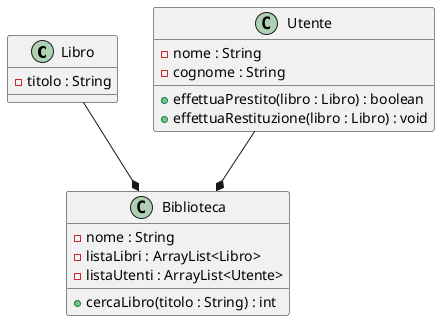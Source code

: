 @startuml
class Libro{
    -titolo : String
}

class Utente{
    -nome : String
    -cognome : String
    +effettuaPrestito(libro : Libro) : boolean
    +effettuaRestituzione(libro : Libro) : void
}

class Biblioteca{
    -nome : String
    -listaLibri : ArrayList<Libro>
    -listaUtenti : ArrayList<Utente>
    +cercaLibro(titolo : String) : int
}

Libro --* Biblioteca
Utente --* Biblioteca

@enduml